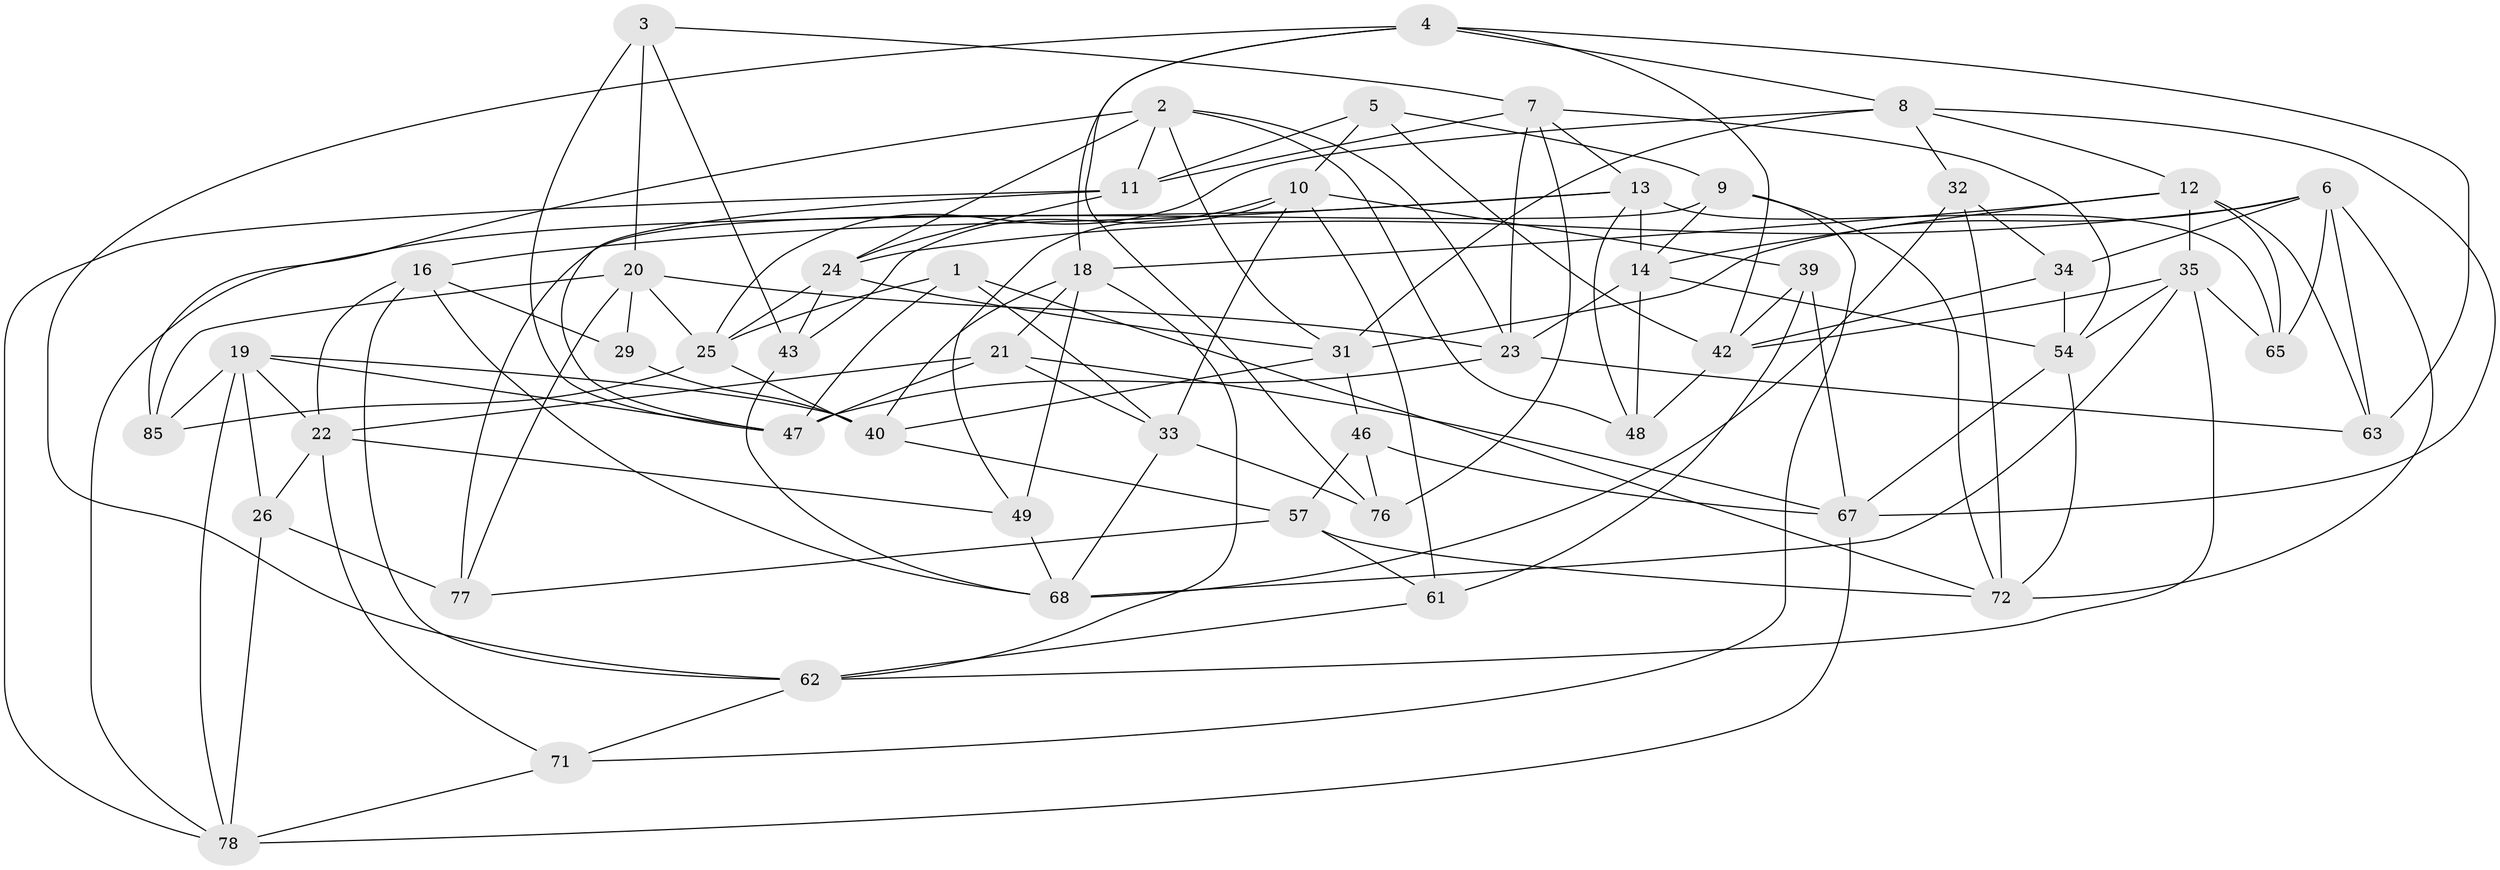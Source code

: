 // Generated by graph-tools (version 1.1) at 2025/24/03/03/25 07:24:27]
// undirected, 52 vertices, 134 edges
graph export_dot {
graph [start="1"]
  node [color=gray90,style=filled];
  1;
  2 [super="+64"];
  3;
  4 [super="+44"];
  5;
  6 [super="+37"];
  7 [super="+59"];
  8 [super="+17"];
  9 [super="+30"];
  10 [super="+86"];
  11 [super="+15"];
  12 [super="+28"];
  13 [super="+53"];
  14 [super="+51"];
  16 [super="+27"];
  18 [super="+45"];
  19 [super="+36"];
  20 [super="+70"];
  21 [super="+79"];
  22 [super="+41"];
  23 [super="+83"];
  24 [super="+58"];
  25 [super="+38"];
  26;
  29;
  31 [super="+55"];
  32;
  33 [super="+60"];
  34;
  35 [super="+50"];
  39;
  40 [super="+56"];
  42 [super="+52"];
  43;
  46;
  47 [super="+80"];
  48;
  49;
  54 [super="+66"];
  57 [super="+74"];
  61;
  62 [super="+75"];
  63;
  65;
  67 [super="+69"];
  68 [super="+73"];
  71;
  72 [super="+84"];
  76;
  77 [super="+81"];
  78 [super="+82"];
  85;
  1 -- 47;
  1 -- 33;
  1 -- 72;
  1 -- 25;
  2 -- 24;
  2 -- 85;
  2 -- 11;
  2 -- 48;
  2 -- 31;
  2 -- 23;
  3 -- 7;
  3 -- 43;
  3 -- 20;
  3 -- 47;
  4 -- 63;
  4 -- 8;
  4 -- 42;
  4 -- 76;
  4 -- 62;
  4 -- 18;
  5 -- 10;
  5 -- 11;
  5 -- 9;
  5 -- 42;
  6 -- 72;
  6 -- 65;
  6 -- 63;
  6 -- 24;
  6 -- 34;
  6 -- 31;
  7 -- 54;
  7 -- 11;
  7 -- 76;
  7 -- 23;
  7 -- 13;
  8 -- 32;
  8 -- 25;
  8 -- 31;
  8 -- 67;
  8 -- 12;
  9 -- 71;
  9 -- 72;
  9 -- 77 [weight=2];
  9 -- 14;
  10 -- 49;
  10 -- 33;
  10 -- 43;
  10 -- 61;
  10 -- 39;
  11 -- 47;
  11 -- 24;
  11 -- 78;
  12 -- 63;
  12 -- 35;
  12 -- 65;
  12 -- 14;
  12 -- 18;
  13 -- 48;
  13 -- 65;
  13 -- 14;
  13 -- 16;
  13 -- 78;
  14 -- 48;
  14 -- 54;
  14 -- 23;
  16 -- 68;
  16 -- 29 [weight=2];
  16 -- 62;
  16 -- 22;
  18 -- 21;
  18 -- 62;
  18 -- 40;
  18 -- 49;
  19 -- 22;
  19 -- 26;
  19 -- 40;
  19 -- 85;
  19 -- 78;
  19 -- 47;
  20 -- 25;
  20 -- 85;
  20 -- 77;
  20 -- 29;
  20 -- 23;
  21 -- 33 [weight=2];
  21 -- 67;
  21 -- 22;
  21 -- 47;
  22 -- 49;
  22 -- 26;
  22 -- 71;
  23 -- 47;
  23 -- 63;
  24 -- 25;
  24 -- 43;
  24 -- 31;
  25 -- 85;
  25 -- 40;
  26 -- 78;
  26 -- 77;
  29 -- 40;
  31 -- 40;
  31 -- 46;
  32 -- 34;
  32 -- 68;
  32 -- 72;
  33 -- 68;
  33 -- 76;
  34 -- 54;
  34 -- 42;
  35 -- 54;
  35 -- 62;
  35 -- 65;
  35 -- 68;
  35 -- 42;
  39 -- 42;
  39 -- 67;
  39 -- 61;
  40 -- 57;
  42 -- 48;
  43 -- 68;
  46 -- 76;
  46 -- 57;
  46 -- 67;
  49 -- 68;
  54 -- 72;
  54 -- 67;
  57 -- 77 [weight=2];
  57 -- 72;
  57 -- 61;
  61 -- 62;
  62 -- 71;
  67 -- 78;
  71 -- 78;
}
